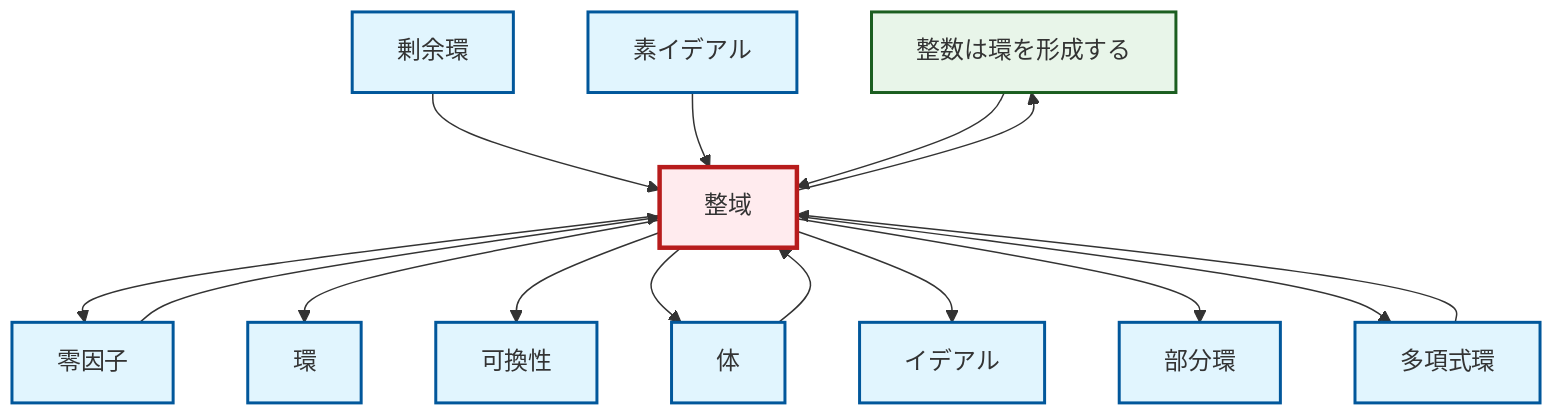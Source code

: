 graph TD
    classDef definition fill:#e1f5fe,stroke:#01579b,stroke-width:2px
    classDef theorem fill:#f3e5f5,stroke:#4a148c,stroke-width:2px
    classDef axiom fill:#fff3e0,stroke:#e65100,stroke-width:2px
    classDef example fill:#e8f5e9,stroke:#1b5e20,stroke-width:2px
    classDef current fill:#ffebee,stroke:#b71c1c,stroke-width:3px
    ex-integers-ring["整数は環を形成する"]:::example
    def-subring["部分環"]:::definition
    def-quotient-ring["剰余環"]:::definition
    def-prime-ideal["素イデアル"]:::definition
    def-zero-divisor["零因子"]:::definition
    def-ideal["イデアル"]:::definition
    def-field["体"]:::definition
    def-ring["環"]:::definition
    def-commutativity["可換性"]:::definition
    def-integral-domain["整域"]:::definition
    def-polynomial-ring["多項式環"]:::definition
    def-quotient-ring --> def-integral-domain
    def-integral-domain --> def-zero-divisor
    def-integral-domain --> def-ring
    def-integral-domain --> def-commutativity
    def-integral-domain --> def-field
    def-integral-domain --> def-ideal
    def-prime-ideal --> def-integral-domain
    def-field --> def-integral-domain
    def-integral-domain --> def-subring
    def-integral-domain --> ex-integers-ring
    def-polynomial-ring --> def-integral-domain
    def-integral-domain --> def-polynomial-ring
    def-zero-divisor --> def-integral-domain
    ex-integers-ring --> def-integral-domain
    class def-integral-domain current